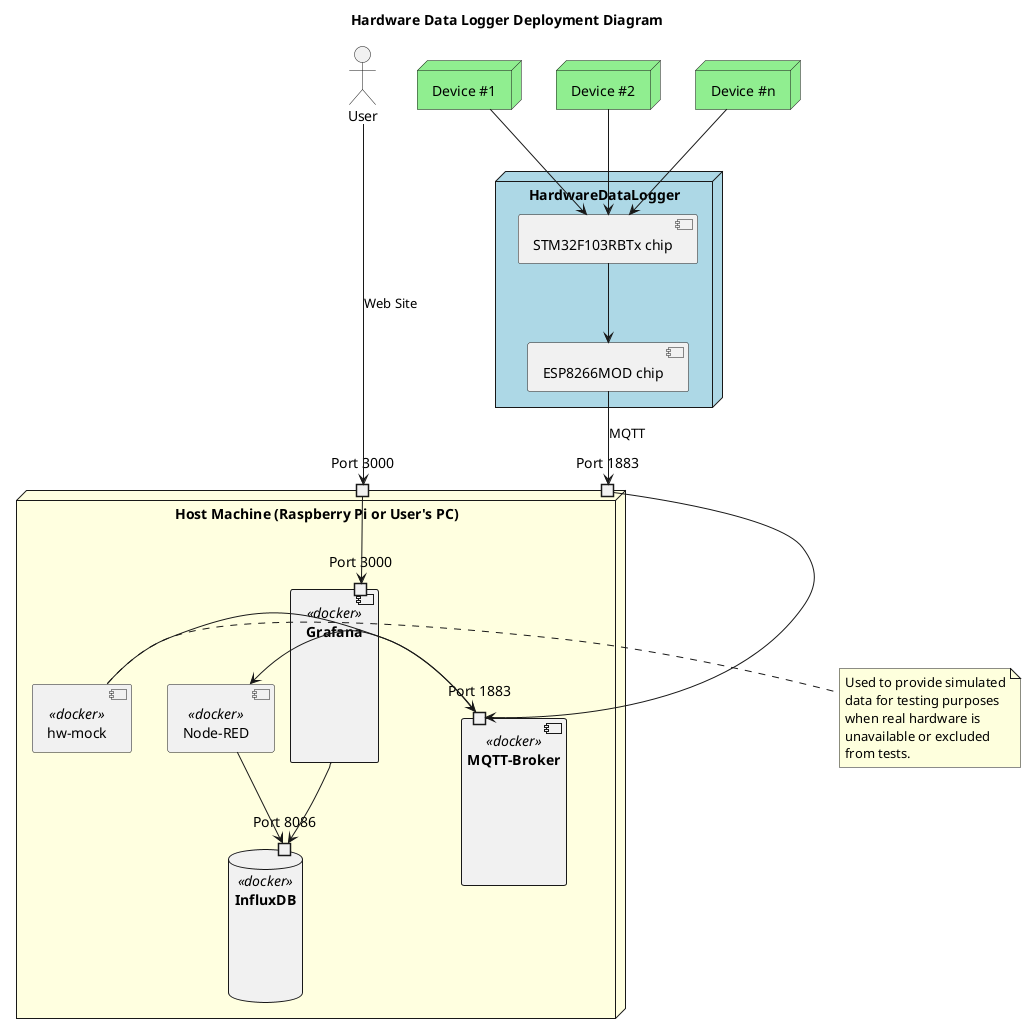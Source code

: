 @startuml
title Hardware Data Logger Deployment Diagram
top to bottom direction

actor User

node "Device #1" as device_1 #LightGreen
node "Device #2" as device_2 #LightGreen
node "Device #n" as device_n #LightGreen

node "HardwareDataLogger" #LightBlue {
    component "STM32F103RBTx chip"
    component "ESP8266MOD chip"

    "STM32F103RBTx chip" -down-> "ESP8266MOD chip"
}

node "Host Machine (Raspberry Pi or User's PC)" #LightYellow {
    portin "Port 3000"
    portin "Port 1883"

    component "Grafana" <<docker>> as grafana #F1F1F1{
        portin "Port 3000" as grafana_web
    }

    database "InfluxDB" <<docker>> as influx_db #F1F1F1{
        portin "Port 8086" as influx_io     
    }

    component "Node-RED" <<docker>> as node_red{
    }

    component "MQTT-Broker" <<docker>> #F1F1F1 {
        portin "Port 1883" as mqtt_io
    }

    component "hw-mock" <<docker>> as hw_mock{
    }

    "Port 3000" -down-> grafana_web
    "Port 1883" -left-> mqtt_io

    grafana  --> influx_io 
    node_red --> influx_io
    mqtt_io -left-> node_red
    hw_mock -left-> mqtt_io

}

note right of hw_mock 
    Used to provide simulated
    data for testing purposes
    when real hardware is
    unavailable or excluded
    from tests.
end note

User ----> "Port 3000" : Web Site
"ESP8266MOD chip" -down-> "Port 1883" : MQTT

device_1 -down-> "STM32F103RBTx chip"
device_2 -down-> "STM32F103RBTx chip"
device_n -down-> "STM32F103RBTx chip"

@enduml